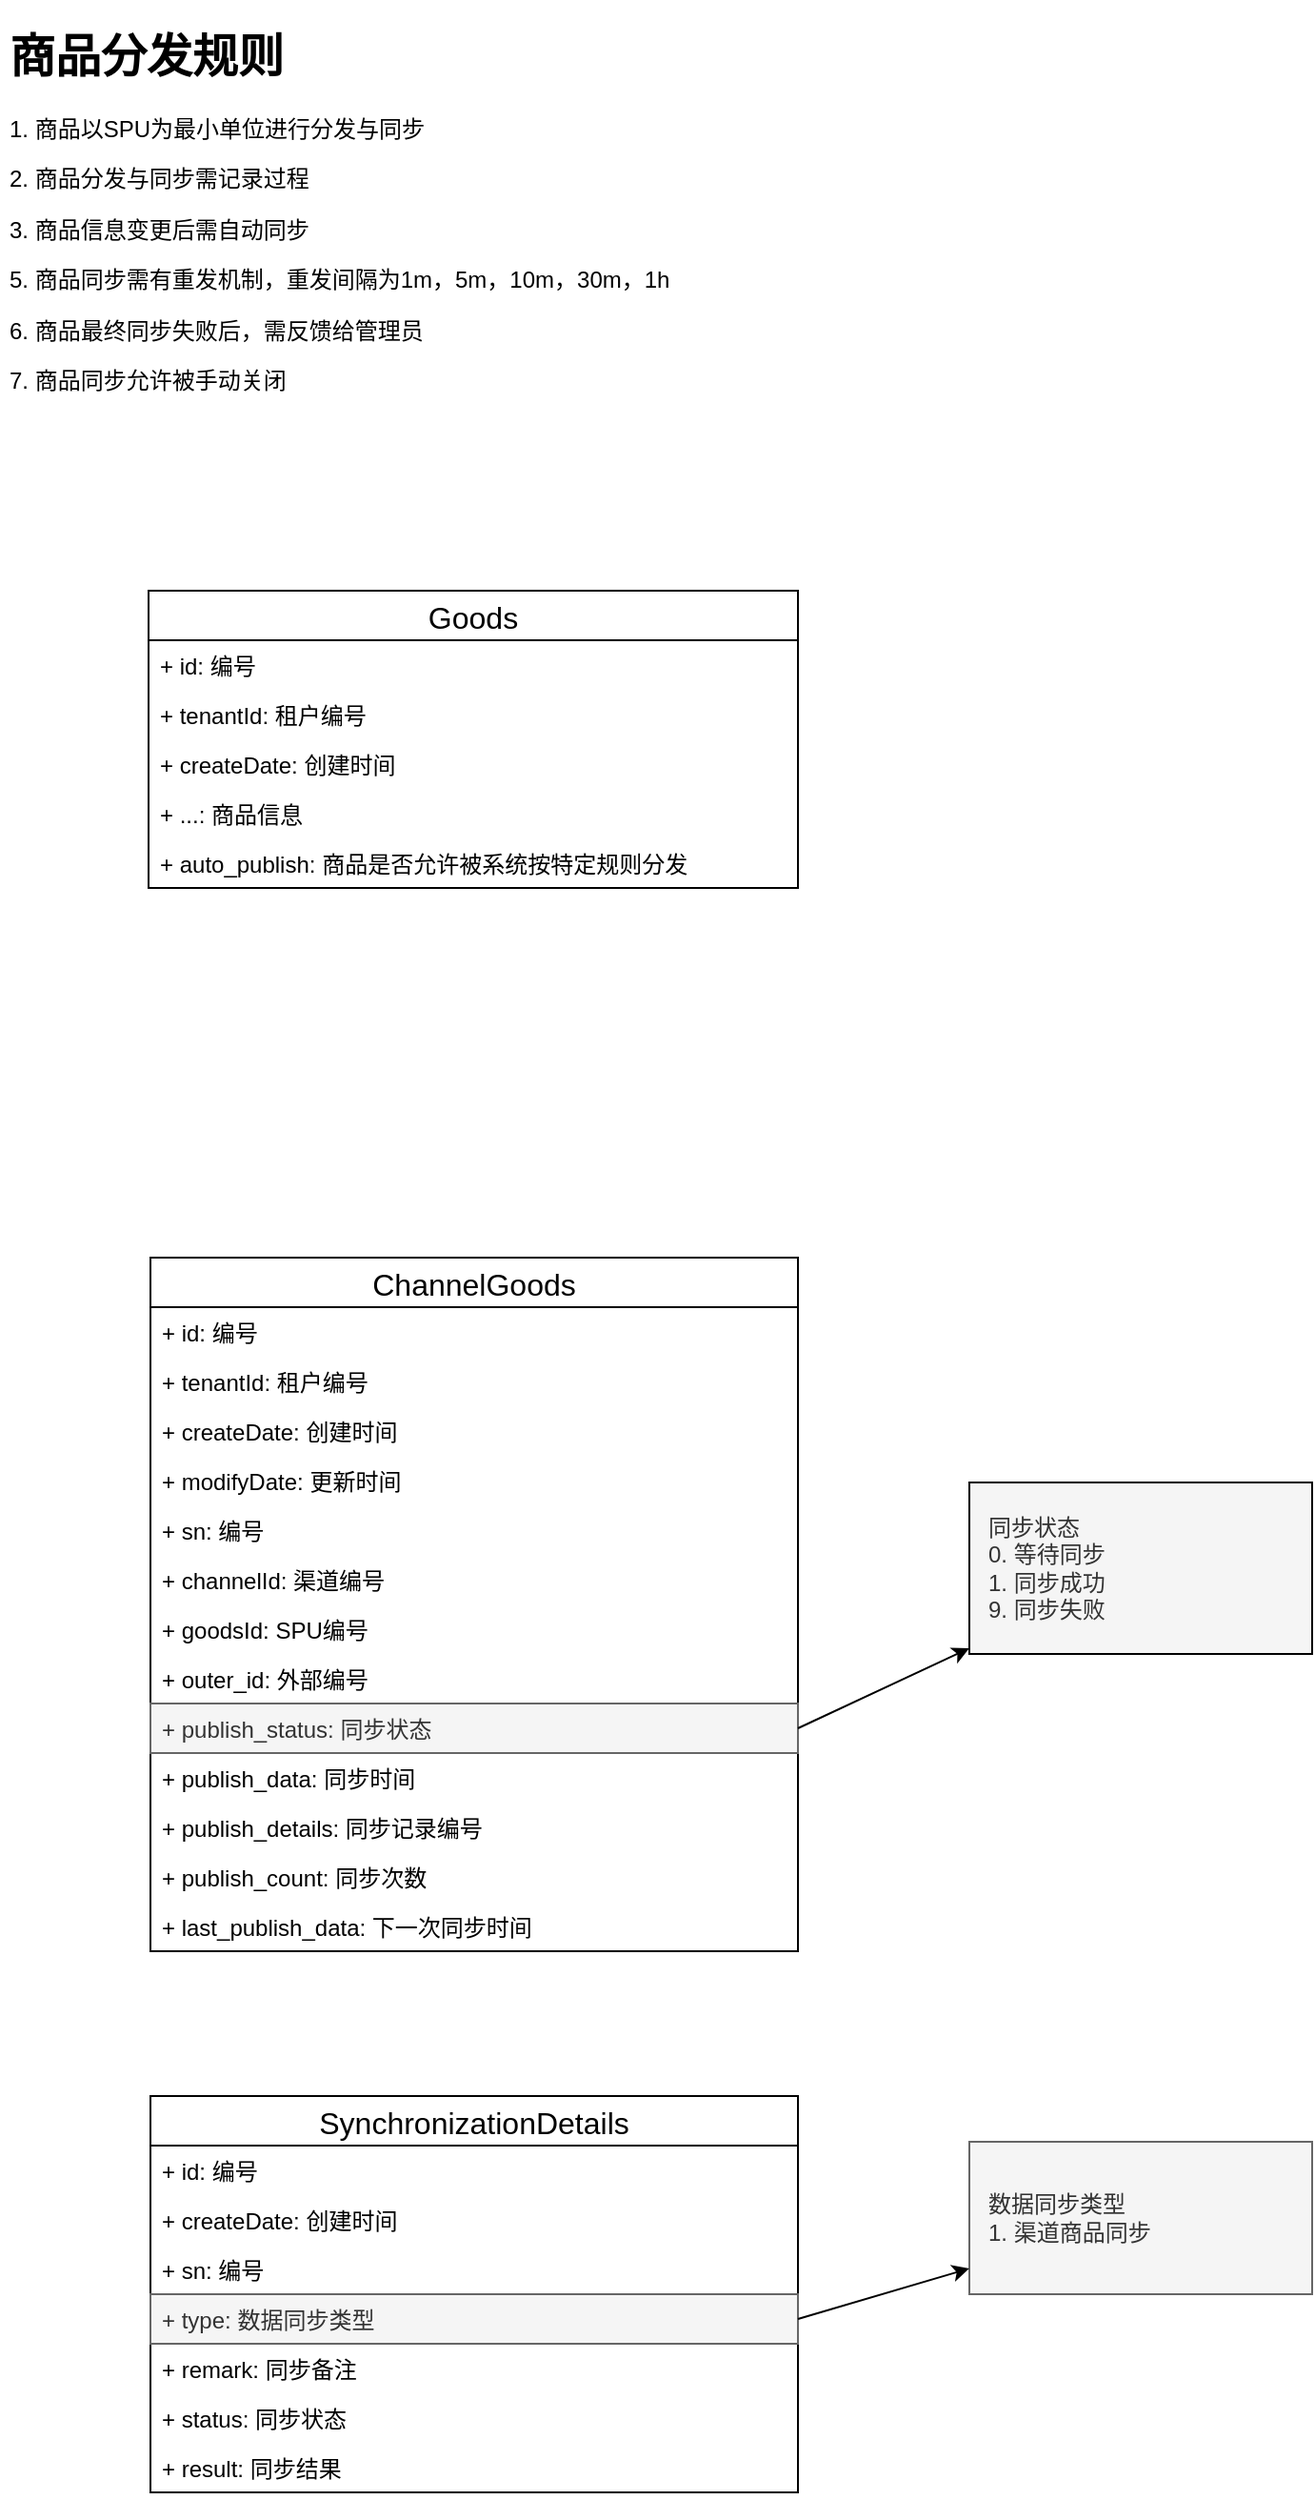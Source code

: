 <mxfile version="14.4.9" type="github">
  <diagram id="xK08Ivj7hz9250jyhYq4" name="第 1 页">
    <mxGraphModel dx="1579" dy="1079" grid="1" gridSize="10" guides="1" tooltips="1" connect="1" arrows="1" fold="1" page="1" pageScale="1" pageWidth="827" pageHeight="1169" math="0" shadow="0">
      <root>
        <mxCell id="0" />
        <mxCell id="1" parent="0" />
        <mxCell id="xwSyB9ODohMHiWN5FR5v-8" value="&lt;h1&gt;商品分发规则&lt;/h1&gt;&lt;p&gt;1. 商品以SPU为最小单位进行分发与同步&lt;/p&gt;&lt;p&gt;2. 商品分发与同步需记录过程&lt;/p&gt;&lt;p&gt;3. 商品信息变更后需自动同步&lt;/p&gt;&lt;p&gt;5. 商品同步需有重发机制，重发间隔为1m，5m，10m，30m，1h&lt;/p&gt;&lt;p&gt;6. 商品最终同步失败后，需反馈给管理员&lt;/p&gt;&lt;p&gt;7. 商品同步允许被手动关闭&lt;/p&gt;" style="text;html=1;strokeColor=none;fillColor=none;spacing=5;spacingTop=-20;whiteSpace=wrap;overflow=hidden;rounded=0;" vertex="1" parent="1">
          <mxGeometry x="30" y="30" width="420" height="210" as="geometry" />
        </mxCell>
        <mxCell id="xwSyB9ODohMHiWN5FR5v-13" value="ChannelGoods" style="swimlane;fontStyle=0;childLayout=stackLayout;horizontal=1;startSize=26;fillColor=none;horizontalStack=0;resizeParent=1;resizeParentMax=0;resizeLast=0;collapsible=1;marginBottom=0;fontSize=16;" vertex="1" parent="1">
          <mxGeometry x="109" y="680" width="340" height="364" as="geometry">
            <mxRectangle x="30" y="250" width="110" height="26" as="alternateBounds" />
          </mxGeometry>
        </mxCell>
        <mxCell id="xwSyB9ODohMHiWN5FR5v-14" value="+ id: 编号" style="text;strokeColor=none;fillColor=none;align=left;verticalAlign=top;spacingLeft=4;spacingRight=4;overflow=hidden;rotatable=0;points=[[0,0.5],[1,0.5]];portConstraint=eastwest;" vertex="1" parent="xwSyB9ODohMHiWN5FR5v-13">
          <mxGeometry y="26" width="340" height="26" as="geometry" />
        </mxCell>
        <mxCell id="xwSyB9ODohMHiWN5FR5v-15" value="+ tenantId: 租户编号" style="text;strokeColor=none;fillColor=none;align=left;verticalAlign=top;spacingLeft=4;spacingRight=4;overflow=hidden;rotatable=0;points=[[0,0.5],[1,0.5]];portConstraint=eastwest;" vertex="1" parent="xwSyB9ODohMHiWN5FR5v-13">
          <mxGeometry y="52" width="340" height="26" as="geometry" />
        </mxCell>
        <mxCell id="xwSyB9ODohMHiWN5FR5v-16" value="+ createDate: 创建时间" style="text;strokeColor=none;fillColor=none;align=left;verticalAlign=top;spacingLeft=4;spacingRight=4;overflow=hidden;rotatable=0;points=[[0,0.5],[1,0.5]];portConstraint=eastwest;" vertex="1" parent="xwSyB9ODohMHiWN5FR5v-13">
          <mxGeometry y="78" width="340" height="26" as="geometry" />
        </mxCell>
        <mxCell id="xwSyB9ODohMHiWN5FR5v-17" value="+ modifyDate: 更新时间" style="text;strokeColor=none;fillColor=none;align=left;verticalAlign=top;spacingLeft=4;spacingRight=4;overflow=hidden;rotatable=0;points=[[0,0.5],[1,0.5]];portConstraint=eastwest;" vertex="1" parent="xwSyB9ODohMHiWN5FR5v-13">
          <mxGeometry y="104" width="340" height="26" as="geometry" />
        </mxCell>
        <mxCell id="xwSyB9ODohMHiWN5FR5v-18" value="+ sn: 编号" style="text;strokeColor=none;fillColor=none;align=left;verticalAlign=top;spacingLeft=4;spacingRight=4;overflow=hidden;rotatable=0;points=[[0,0.5],[1,0.5]];portConstraint=eastwest;" vertex="1" parent="xwSyB9ODohMHiWN5FR5v-13">
          <mxGeometry y="130" width="340" height="26" as="geometry" />
        </mxCell>
        <mxCell id="xwSyB9ODohMHiWN5FR5v-19" value="+ channelId: 渠道编号" style="text;strokeColor=none;fillColor=none;align=left;verticalAlign=top;spacingLeft=4;spacingRight=4;overflow=hidden;rotatable=0;points=[[0,0.5],[1,0.5]];portConstraint=eastwest;" vertex="1" parent="xwSyB9ODohMHiWN5FR5v-13">
          <mxGeometry y="156" width="340" height="26" as="geometry" />
        </mxCell>
        <mxCell id="xwSyB9ODohMHiWN5FR5v-20" value="+ goodsId: SPU编号" style="text;strokeColor=none;fillColor=none;align=left;verticalAlign=top;spacingLeft=4;spacingRight=4;overflow=hidden;rotatable=0;points=[[0,0.5],[1,0.5]];portConstraint=eastwest;" vertex="1" parent="xwSyB9ODohMHiWN5FR5v-13">
          <mxGeometry y="182" width="340" height="26" as="geometry" />
        </mxCell>
        <mxCell id="xwSyB9ODohMHiWN5FR5v-48" value="+ outer_id: 外部编号" style="text;strokeColor=none;fillColor=none;align=left;verticalAlign=top;spacingLeft=4;spacingRight=4;overflow=hidden;rotatable=0;points=[[0,0.5],[1,0.5]];portConstraint=eastwest;" vertex="1" parent="xwSyB9ODohMHiWN5FR5v-13">
          <mxGeometry y="208" width="340" height="26" as="geometry" />
        </mxCell>
        <mxCell id="xwSyB9ODohMHiWN5FR5v-21" value="+ publish_status: 同步状态" style="text;strokeColor=#666666;fillColor=#f5f5f5;align=left;verticalAlign=top;spacingLeft=4;spacingRight=4;overflow=hidden;rotatable=0;points=[[0,0.5],[1,0.5]];portConstraint=eastwest;fontColor=#333333;" vertex="1" parent="xwSyB9ODohMHiWN5FR5v-13">
          <mxGeometry y="234" width="340" height="26" as="geometry" />
        </mxCell>
        <mxCell id="xwSyB9ODohMHiWN5FR5v-22" value="+ publish_data: 同步时间" style="text;strokeColor=none;fillColor=none;align=left;verticalAlign=top;spacingLeft=4;spacingRight=4;overflow=hidden;rotatable=0;points=[[0,0.5],[1,0.5]];portConstraint=eastwest;" vertex="1" parent="xwSyB9ODohMHiWN5FR5v-13">
          <mxGeometry y="260" width="340" height="26" as="geometry" />
        </mxCell>
        <mxCell id="xwSyB9ODohMHiWN5FR5v-29" value="+ publish_details: 同步记录编号" style="text;strokeColor=none;fillColor=none;align=left;verticalAlign=top;spacingLeft=4;spacingRight=4;overflow=hidden;rotatable=0;points=[[0,0.5],[1,0.5]];portConstraint=eastwest;" vertex="1" parent="xwSyB9ODohMHiWN5FR5v-13">
          <mxGeometry y="286" width="340" height="26" as="geometry" />
        </mxCell>
        <mxCell id="xwSyB9ODohMHiWN5FR5v-44" value="+ publish_count: 同步次数" style="text;strokeColor=none;fillColor=none;align=left;verticalAlign=top;spacingLeft=4;spacingRight=4;overflow=hidden;rotatable=0;points=[[0,0.5],[1,0.5]];portConstraint=eastwest;" vertex="1" parent="xwSyB9ODohMHiWN5FR5v-13">
          <mxGeometry y="312" width="340" height="26" as="geometry" />
        </mxCell>
        <mxCell id="xwSyB9ODohMHiWN5FR5v-28" value="+ last_publish_data: 下一次同步时间" style="text;strokeColor=none;fillColor=none;align=left;verticalAlign=top;spacingLeft=4;spacingRight=4;overflow=hidden;rotatable=0;points=[[0,0.5],[1,0.5]];portConstraint=eastwest;" vertex="1" parent="xwSyB9ODohMHiWN5FR5v-13">
          <mxGeometry y="338" width="340" height="26" as="geometry" />
        </mxCell>
        <mxCell id="xwSyB9ODohMHiWN5FR5v-25" value="同步状态&#xa;0. 等待同步&#xa;1. 同步成功&#xa;9. 同步失败" style="text;fillColor=#f5f5f5;spacing=10;spacingTop=0;whiteSpace=wrap;overflow=hidden;rounded=0;fontColor=#333333;fontSize=12;strokeColor=#000000;perimeterSpacing=0;strokeWidth=1;verticalAlign=middle;" vertex="1" parent="1">
          <mxGeometry x="539" y="798" width="180" height="90" as="geometry" />
        </mxCell>
        <mxCell id="xwSyB9ODohMHiWN5FR5v-26" style="rounded=0;orthogonalLoop=1;jettySize=auto;html=1;exitX=1;exitY=0.5;exitDx=0;exitDy=0;" edge="1" parent="1" source="xwSyB9ODohMHiWN5FR5v-21" target="xwSyB9ODohMHiWN5FR5v-25">
          <mxGeometry relative="1" as="geometry">
            <mxPoint x="359" y="901" as="targetPoint" />
          </mxGeometry>
        </mxCell>
        <mxCell id="xwSyB9ODohMHiWN5FR5v-30" value="SynchronizationDetails" style="swimlane;fontStyle=0;childLayout=stackLayout;horizontal=1;startSize=26;fillColor=none;horizontalStack=0;resizeParent=1;resizeParentMax=0;resizeLast=0;collapsible=1;marginBottom=0;strokeColor=#000000;fontSize=16;" vertex="1" parent="1">
          <mxGeometry x="109" y="1120" width="340" height="208" as="geometry">
            <mxRectangle x="109" y="730" width="200" height="26" as="alternateBounds" />
          </mxGeometry>
        </mxCell>
        <mxCell id="xwSyB9ODohMHiWN5FR5v-31" value="+ id: 编号" style="text;strokeColor=none;fillColor=none;align=left;verticalAlign=top;spacingLeft=4;spacingRight=4;overflow=hidden;rotatable=0;points=[[0,0.5],[1,0.5]];portConstraint=eastwest;" vertex="1" parent="xwSyB9ODohMHiWN5FR5v-30">
          <mxGeometry y="26" width="340" height="26" as="geometry" />
        </mxCell>
        <mxCell id="xwSyB9ODohMHiWN5FR5v-32" value="+ createDate: 创建时间" style="text;strokeColor=none;fillColor=none;align=left;verticalAlign=top;spacingLeft=4;spacingRight=4;overflow=hidden;rotatable=0;points=[[0,0.5],[1,0.5]];portConstraint=eastwest;" vertex="1" parent="xwSyB9ODohMHiWN5FR5v-30">
          <mxGeometry y="52" width="340" height="26" as="geometry" />
        </mxCell>
        <mxCell id="xwSyB9ODohMHiWN5FR5v-43" value="+ sn: 编号" style="text;strokeColor=none;fillColor=none;align=left;verticalAlign=top;spacingLeft=4;spacingRight=4;overflow=hidden;rotatable=0;points=[[0,0.5],[1,0.5]];portConstraint=eastwest;" vertex="1" parent="xwSyB9ODohMHiWN5FR5v-30">
          <mxGeometry y="78" width="340" height="26" as="geometry" />
        </mxCell>
        <mxCell id="xwSyB9ODohMHiWN5FR5v-33" value="+ type: 数据同步类型" style="text;strokeColor=#666666;fillColor=#f5f5f5;align=left;verticalAlign=top;spacingLeft=4;spacingRight=4;overflow=hidden;rotatable=0;points=[[0,0.5],[1,0.5]];portConstraint=eastwest;fontColor=#333333;" vertex="1" parent="xwSyB9ODohMHiWN5FR5v-30">
          <mxGeometry y="104" width="340" height="26" as="geometry" />
        </mxCell>
        <mxCell id="xwSyB9ODohMHiWN5FR5v-45" value="+ remark: 同步备注" style="text;strokeColor=none;fillColor=none;align=left;verticalAlign=top;spacingLeft=4;spacingRight=4;overflow=hidden;rotatable=0;points=[[0,0.5],[1,0.5]];portConstraint=eastwest;" vertex="1" parent="xwSyB9ODohMHiWN5FR5v-30">
          <mxGeometry y="130" width="340" height="26" as="geometry" />
        </mxCell>
        <mxCell id="xwSyB9ODohMHiWN5FR5v-36" value="+ status: 同步状态" style="text;strokeColor=none;fillColor=none;align=left;verticalAlign=top;spacingLeft=4;spacingRight=4;overflow=hidden;rotatable=0;points=[[0,0.5],[1,0.5]];portConstraint=eastwest;" vertex="1" parent="xwSyB9ODohMHiWN5FR5v-30">
          <mxGeometry y="156" width="340" height="26" as="geometry" />
        </mxCell>
        <mxCell id="xwSyB9ODohMHiWN5FR5v-46" value="+ result: 同步结果" style="text;strokeColor=none;fillColor=none;align=left;verticalAlign=top;spacingLeft=4;spacingRight=4;overflow=hidden;rotatable=0;points=[[0,0.5],[1,0.5]];portConstraint=eastwest;" vertex="1" parent="xwSyB9ODohMHiWN5FR5v-30">
          <mxGeometry y="182" width="340" height="26" as="geometry" />
        </mxCell>
        <mxCell id="xwSyB9ODohMHiWN5FR5v-37" value="数据同步类型&#xa;1. 渠道商品同步" style="text;spacing=10;spacingTop=0;overflow=hidden;rounded=0;fontSize=12;labelBorderColor=none;align=left;fillColor=#f5f5f5;strokeColor=#666666;fontColor=#333333;whiteSpace=wrap;labelBackgroundColor=none;spacingLeft=0;verticalAlign=middle;" vertex="1" parent="1">
          <mxGeometry x="539" y="1144" width="180" height="80" as="geometry" />
        </mxCell>
        <mxCell id="xwSyB9ODohMHiWN5FR5v-38" style="edgeStyle=none;rounded=0;orthogonalLoop=1;jettySize=auto;html=1;exitX=1;exitY=0.5;exitDx=0;exitDy=0;fontSize=16;" edge="1" parent="1" source="xwSyB9ODohMHiWN5FR5v-33" target="xwSyB9ODohMHiWN5FR5v-37">
          <mxGeometry relative="1" as="geometry" />
        </mxCell>
        <mxCell id="xwSyB9ODohMHiWN5FR5v-49" value="Goods" style="swimlane;fontStyle=0;childLayout=stackLayout;horizontal=1;startSize=26;fillColor=none;horizontalStack=0;resizeParent=1;resizeParentMax=0;resizeLast=0;collapsible=1;marginBottom=0;labelBackgroundColor=none;strokeColor=#000000;strokeWidth=1;fontSize=16;html=0;" vertex="1" parent="1">
          <mxGeometry x="108" y="330" width="341" height="156" as="geometry" />
        </mxCell>
        <mxCell id="xwSyB9ODohMHiWN5FR5v-50" value="+ id: 编号" style="text;strokeColor=none;fillColor=none;align=left;verticalAlign=top;spacingLeft=4;spacingRight=4;overflow=hidden;rotatable=0;points=[[0,0.5],[1,0.5]];portConstraint=eastwest;" vertex="1" parent="xwSyB9ODohMHiWN5FR5v-49">
          <mxGeometry y="26" width="341" height="26" as="geometry" />
        </mxCell>
        <mxCell id="xwSyB9ODohMHiWN5FR5v-51" value="+ tenantId: 租户编号" style="text;strokeColor=none;fillColor=none;align=left;verticalAlign=top;spacingLeft=4;spacingRight=4;overflow=hidden;rotatable=0;points=[[0,0.5],[1,0.5]];portConstraint=eastwest;" vertex="1" parent="xwSyB9ODohMHiWN5FR5v-49">
          <mxGeometry y="52" width="341" height="26" as="geometry" />
        </mxCell>
        <mxCell id="xwSyB9ODohMHiWN5FR5v-52" value="+ createDate: 创建时间" style="text;strokeColor=none;fillColor=none;align=left;verticalAlign=top;spacingLeft=4;spacingRight=4;overflow=hidden;rotatable=0;points=[[0,0.5],[1,0.5]];portConstraint=eastwest;" vertex="1" parent="xwSyB9ODohMHiWN5FR5v-49">
          <mxGeometry y="78" width="341" height="26" as="geometry" />
        </mxCell>
        <mxCell id="xwSyB9ODohMHiWN5FR5v-53" value="+ ...: 商品信息" style="text;strokeColor=none;fillColor=none;align=left;verticalAlign=top;spacingLeft=4;spacingRight=4;overflow=hidden;rotatable=0;points=[[0,0.5],[1,0.5]];portConstraint=eastwest;" vertex="1" parent="xwSyB9ODohMHiWN5FR5v-49">
          <mxGeometry y="104" width="341" height="26" as="geometry" />
        </mxCell>
        <mxCell id="xwSyB9ODohMHiWN5FR5v-54" value="+ auto_publish: 商品是否允许被系统按特定规则分发" style="text;strokeColor=none;fillColor=none;align=left;verticalAlign=top;spacingLeft=4;spacingRight=4;overflow=hidden;rotatable=0;points=[[0,0.5],[1,0.5]];portConstraint=eastwest;" vertex="1" parent="xwSyB9ODohMHiWN5FR5v-49">
          <mxGeometry y="130" width="341" height="26" as="geometry" />
        </mxCell>
      </root>
    </mxGraphModel>
  </diagram>
</mxfile>
